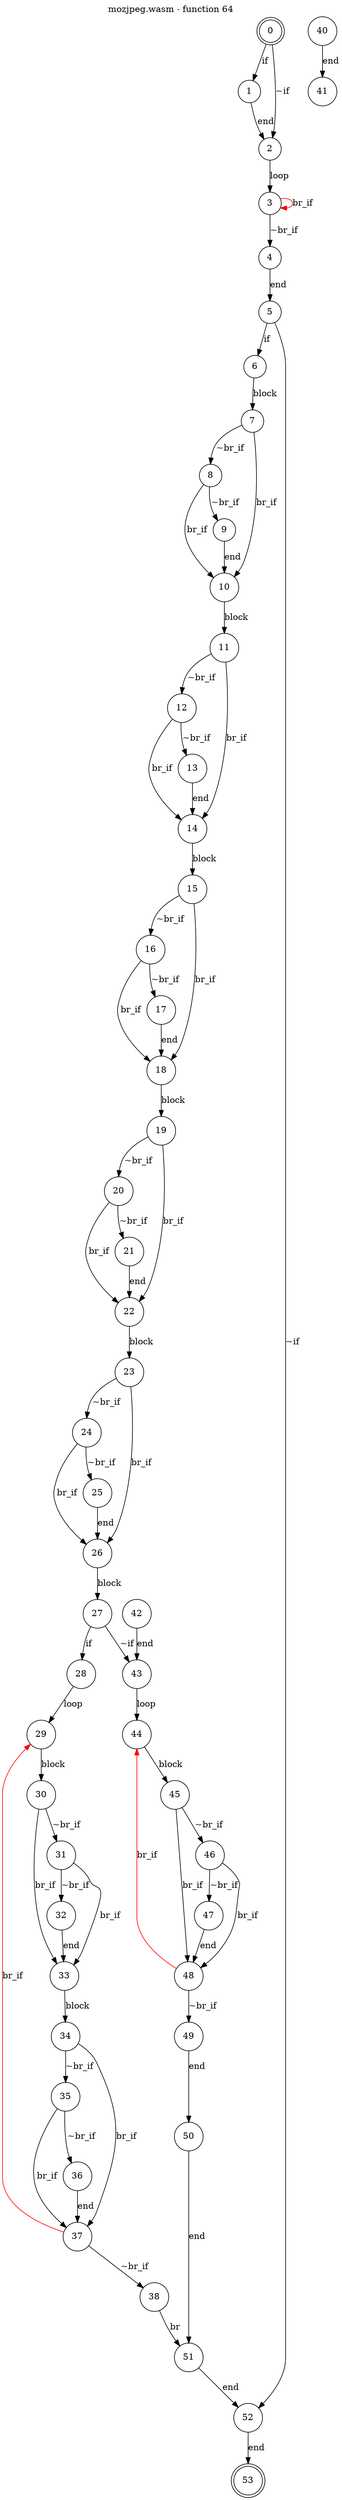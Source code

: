 digraph finite_state_machine {
    label = "mozjpeg.wasm - function 64"
    labelloc =  t
    labelfontsize = 16
    labelfontcolor = black
    labelfontname = "Helvetica"
    node [shape = doublecircle]; 0 53;
    node [shape = circle];
    0 -> 1[label = "if"];
    0 -> 2[label = "~if"];
    1 -> 2[label = "end"];
    2 -> 3[label = "loop"];
    3 -> 4[label = "~br_if"];
    3 -> 3[color="red" label = "br_if"];
    4 -> 5[label = "end"];
    5 -> 6[label = "if"];
    5 -> 52[label = "~if"];
    6 -> 7[label = "block"];
    7 -> 8[label = "~br_if"];
    7 -> 10[label = "br_if"];
    8 -> 9[label = "~br_if"];
    8 -> 10[label = "br_if"];
    9 -> 10[label = "end"];
    10 -> 11[label = "block"];
    11 -> 12[label = "~br_if"];
    11 -> 14[label = "br_if"];
    12 -> 13[label = "~br_if"];
    12 -> 14[label = "br_if"];
    13 -> 14[label = "end"];
    14 -> 15[label = "block"];
    15 -> 16[label = "~br_if"];
    15 -> 18[label = "br_if"];
    16 -> 17[label = "~br_if"];
    16 -> 18[label = "br_if"];
    17 -> 18[label = "end"];
    18 -> 19[label = "block"];
    19 -> 20[label = "~br_if"];
    19 -> 22[label = "br_if"];
    20 -> 21[label = "~br_if"];
    20 -> 22[label = "br_if"];
    21 -> 22[label = "end"];
    22 -> 23[label = "block"];
    23 -> 24[label = "~br_if"];
    23 -> 26[label = "br_if"];
    24 -> 25[label = "~br_if"];
    24 -> 26[label = "br_if"];
    25 -> 26[label = "end"];
    26 -> 27[label = "block"];
    27 -> 28[label = "if"];
    27 -> 43[label = "~if"];
    28 -> 29[label = "loop"];
    29 -> 30[label = "block"];
    30 -> 31[label = "~br_if"];
    30 -> 33[label = "br_if"];
    31 -> 32[label = "~br_if"];
    31 -> 33[label = "br_if"];
    32 -> 33[label = "end"];
    33 -> 34[label = "block"];
    34 -> 35[label = "~br_if"];
    34 -> 37[label = "br_if"];
    35 -> 36[label = "~br_if"];
    35 -> 37[label = "br_if"];
    36 -> 37[label = "end"];
    37 -> 38[label = "~br_if"];
    37 -> 29[color="red" label = "br_if"];
    38 -> 51[label = "br"];
    40 -> 41[label = "end"];
    42 -> 43[label = "end"];
    43 -> 44[label = "loop"];
    44 -> 45[label = "block"];
    45 -> 46[label = "~br_if"];
    45 -> 48[label = "br_if"];
    46 -> 47[label = "~br_if"];
    46 -> 48[label = "br_if"];
    47 -> 48[label = "end"];
    48 -> 49[label = "~br_if"];
    48 -> 44[color="red" label = "br_if"];
    49 -> 50[label = "end"];
    50 -> 51[label = "end"];
    51 -> 52[label = "end"];
    52 -> 53[label = "end"];
}
